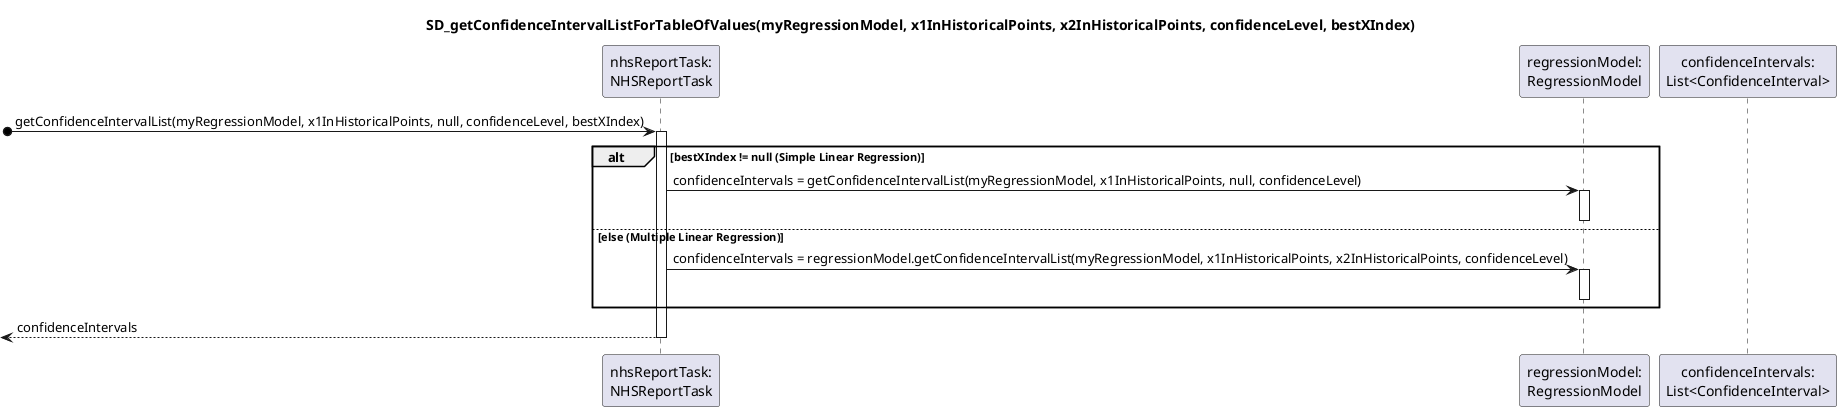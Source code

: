 @startuml

title SD_getConfidenceIntervalListForTableOfValues(myRegressionModel, x1InHistoricalPoints, x2InHistoricalPoints, confidenceLevel, bestXIndex)

participant "nhsReportTask:\nNHSReportTask" as TASK
participant "regressionModel:\nRegressionModel" as REGRESSION_MODEL
participant "confidenceIntervals:\nList<ConfidenceInterval>"

[o-> TASK : getConfidenceIntervalList(myRegressionModel, x1InHistoricalPoints, null, confidenceLevel, bestXIndex)

activate TASK
alt bestXIndex != null (Simple Linear Regression)
TASK -> REGRESSION_MODEL : confidenceIntervals = getConfidenceIntervalList(myRegressionModel, x1InHistoricalPoints, null, confidenceLevel)
activate REGRESSION_MODEL
deactivate REGRESSION_MODEL
else else (Multiple Linear Regression)
TASK -> REGRESSION_MODEL : confidenceIntervals = regressionModel.getConfidenceIntervalList(myRegressionModel, x1InHistoricalPoints, x2InHistoricalPoints, confidenceLevel)
activate REGRESSION_MODEL
deactivate REGRESSION_MODEL
end

[<-- TASK : confidenceIntervals
deactivate TASK

@enduml